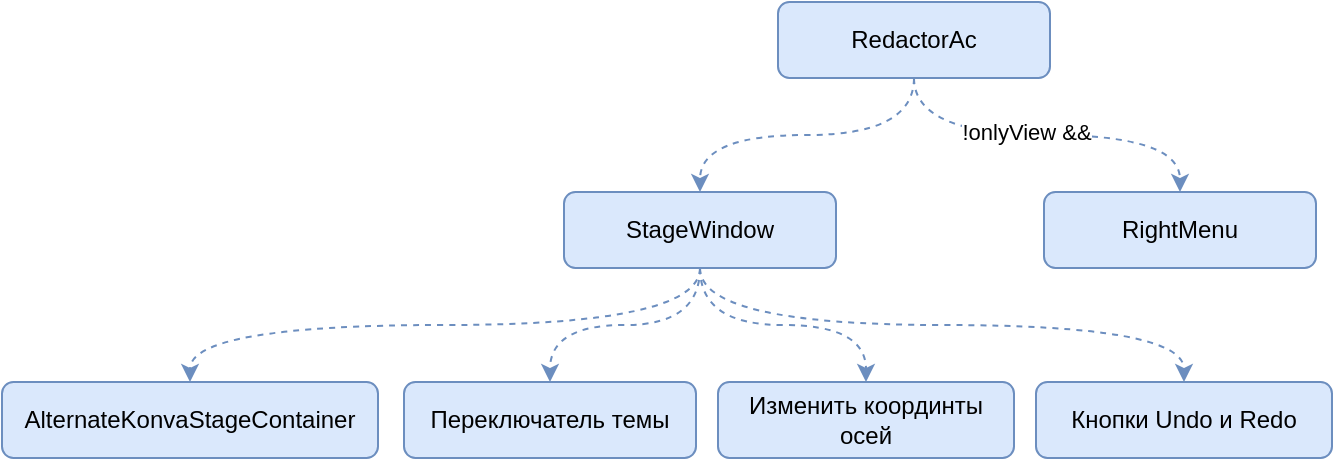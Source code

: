 <mxfile version="22.1.21" type="github" pages="4">
  <diagram id="Dn7dqpmF6mSncXrwK8MI" name="Схема компонентов">
    <mxGraphModel dx="1789" dy="921" grid="0" gridSize="10" guides="1" tooltips="1" connect="1" arrows="1" fold="1" page="0" pageScale="1" pageWidth="827" pageHeight="1169" math="0" shadow="0">
      <root>
        <mxCell id="0" />
        <mxCell id="1" parent="0" />
        <mxCell id="IEdEzR8oBrqv8DDq52Rw-3" style="edgeStyle=orthogonalEdgeStyle;rounded=0;orthogonalLoop=1;jettySize=auto;html=1;entryX=0.5;entryY=0;entryDx=0;entryDy=0;dashed=1;curved=1;fillColor=#dae8fc;strokeColor=#6c8ebf;" parent="1" source="IEdEzR8oBrqv8DDq52Rw-1" target="IEdEzR8oBrqv8DDq52Rw-2" edge="1">
          <mxGeometry relative="1" as="geometry" />
        </mxCell>
        <mxCell id="IEdEzR8oBrqv8DDq52Rw-5" style="edgeStyle=orthogonalEdgeStyle;shape=connector;curved=1;rounded=0;orthogonalLoop=1;jettySize=auto;html=1;entryX=0.5;entryY=0;entryDx=0;entryDy=0;dashed=1;labelBackgroundColor=default;strokeColor=#6c8ebf;align=center;verticalAlign=middle;fontFamily=Helvetica;fontSize=11;fontColor=default;endArrow=classic;fillColor=#dae8fc;" parent="1" source="IEdEzR8oBrqv8DDq52Rw-1" target="IEdEzR8oBrqv8DDq52Rw-4" edge="1">
          <mxGeometry relative="1" as="geometry" />
        </mxCell>
        <mxCell id="IEdEzR8oBrqv8DDq52Rw-6" value="!onlyView &amp;amp;&amp;amp;" style="edgeLabel;html=1;align=center;verticalAlign=middle;resizable=0;points=[];fontSize=11;fontFamily=Helvetica;fontColor=default;" parent="IEdEzR8oBrqv8DDq52Rw-5" vertex="1" connectable="0">
          <mxGeometry x="-0.108" y="2" relative="1" as="geometry">
            <mxPoint as="offset" />
          </mxGeometry>
        </mxCell>
        <mxCell id="IEdEzR8oBrqv8DDq52Rw-1" value="RedactorAc" style="rounded=1;whiteSpace=wrap;html=1;glass=0;fillColor=#dae8fc;strokeColor=#6c8ebf;" parent="1" vertex="1">
          <mxGeometry x="-156" y="-169" width="136" height="38" as="geometry" />
        </mxCell>
        <mxCell id="TvQ_HUu7PZspzUlKZL5N-2" style="edgeStyle=orthogonalEdgeStyle;shape=connector;curved=1;rounded=0;orthogonalLoop=1;jettySize=auto;html=1;entryX=0.5;entryY=0;entryDx=0;entryDy=0;dashed=1;labelBackgroundColor=default;strokeColor=#6c8ebf;align=center;verticalAlign=middle;fontFamily=Helvetica;fontSize=11;fontColor=default;endArrow=classic;fillColor=#dae8fc;exitX=0.5;exitY=1;exitDx=0;exitDy=0;" edge="1" parent="1" source="IEdEzR8oBrqv8DDq52Rw-2" target="TvQ_HUu7PZspzUlKZL5N-1">
          <mxGeometry relative="1" as="geometry" />
        </mxCell>
        <mxCell id="TvQ_HUu7PZspzUlKZL5N-4" style="edgeStyle=orthogonalEdgeStyle;shape=connector;curved=1;rounded=0;orthogonalLoop=1;jettySize=auto;html=1;entryX=0.5;entryY=0;entryDx=0;entryDy=0;dashed=1;labelBackgroundColor=default;strokeColor=#6c8ebf;align=center;verticalAlign=middle;fontFamily=Helvetica;fontSize=11;fontColor=default;endArrow=classic;fillColor=#dae8fc;" edge="1" parent="1" source="IEdEzR8oBrqv8DDq52Rw-2" target="TvQ_HUu7PZspzUlKZL5N-3">
          <mxGeometry relative="1" as="geometry" />
        </mxCell>
        <mxCell id="TvQ_HUu7PZspzUlKZL5N-7" style="edgeStyle=orthogonalEdgeStyle;shape=connector;curved=1;rounded=0;orthogonalLoop=1;jettySize=auto;html=1;entryX=0.5;entryY=0;entryDx=0;entryDy=0;dashed=1;labelBackgroundColor=default;strokeColor=#6c8ebf;align=center;verticalAlign=middle;fontFamily=Helvetica;fontSize=11;fontColor=default;endArrow=classic;fillColor=#dae8fc;exitX=0.5;exitY=1;exitDx=0;exitDy=0;" edge="1" parent="1" source="IEdEzR8oBrqv8DDq52Rw-2" target="TvQ_HUu7PZspzUlKZL5N-5">
          <mxGeometry relative="1" as="geometry" />
        </mxCell>
        <mxCell id="TvQ_HUu7PZspzUlKZL5N-8" style="edgeStyle=orthogonalEdgeStyle;shape=connector;curved=1;rounded=0;orthogonalLoop=1;jettySize=auto;html=1;entryX=0.5;entryY=0;entryDx=0;entryDy=0;dashed=1;labelBackgroundColor=default;strokeColor=#6c8ebf;align=center;verticalAlign=middle;fontFamily=Helvetica;fontSize=11;fontColor=default;endArrow=classic;fillColor=#dae8fc;exitX=0.5;exitY=1;exitDx=0;exitDy=0;" edge="1" parent="1" source="IEdEzR8oBrqv8DDq52Rw-2" target="TvQ_HUu7PZspzUlKZL5N-6">
          <mxGeometry relative="1" as="geometry" />
        </mxCell>
        <mxCell id="IEdEzR8oBrqv8DDq52Rw-2" value="StageWindow" style="rounded=1;whiteSpace=wrap;html=1;glass=0;fillColor=#dae8fc;strokeColor=#6c8ebf;" parent="1" vertex="1">
          <mxGeometry x="-263" y="-74" width="136" height="38" as="geometry" />
        </mxCell>
        <mxCell id="IEdEzR8oBrqv8DDq52Rw-4" value="RightMenu" style="rounded=1;whiteSpace=wrap;html=1;glass=0;fillColor=#dae8fc;strokeColor=#6c8ebf;" parent="1" vertex="1">
          <mxGeometry x="-23" y="-74" width="136" height="38" as="geometry" />
        </mxCell>
        <mxCell id="TvQ_HUu7PZspzUlKZL5N-1" value="AlternateKonvaStageContainer" style="rounded=1;whiteSpace=wrap;html=1;glass=0;fillColor=#dae8fc;strokeColor=#6c8ebf;" vertex="1" parent="1">
          <mxGeometry x="-544" y="21" width="188" height="38" as="geometry" />
        </mxCell>
        <mxCell id="TvQ_HUu7PZspzUlKZL5N-3" value="Переключатель темы" style="rounded=1;whiteSpace=wrap;html=1;glass=0;fillColor=#dae8fc;strokeColor=#6c8ebf;" vertex="1" parent="1">
          <mxGeometry x="-343" y="21" width="146" height="38" as="geometry" />
        </mxCell>
        <mxCell id="TvQ_HUu7PZspzUlKZL5N-5" value="Изменить координты осей" style="rounded=1;whiteSpace=wrap;html=1;glass=0;fillColor=#dae8fc;strokeColor=#6c8ebf;" vertex="1" parent="1">
          <mxGeometry x="-186" y="21" width="148" height="38" as="geometry" />
        </mxCell>
        <mxCell id="TvQ_HUu7PZspzUlKZL5N-6" value="Кнопки Undo и Redo" style="rounded=1;whiteSpace=wrap;html=1;glass=0;fillColor=#dae8fc;strokeColor=#6c8ebf;" vertex="1" parent="1">
          <mxGeometry x="-27" y="21" width="148" height="38" as="geometry" />
        </mxCell>
      </root>
    </mxGraphModel>
  </diagram>
  <diagram name="Удаление провода" id="9ix1DV9uNshWTJQ2-RFP">
    <mxGraphModel dx="3668" dy="1910" grid="0" gridSize="10" guides="1" tooltips="1" connect="1" arrows="1" fold="1" page="0" pageScale="1" pageWidth="827" pageHeight="1169" math="0" shadow="0">
      <root>
        <mxCell id="0" />
        <mxCell id="1" parent="0" />
        <mxCell id="2_Owt2D0Y6Xb2MZBWKSP-2" value="StageWindow.tsx" style="rounded=1;whiteSpace=wrap;html=1;glass=0;fillColor=#f8cecc;strokeColor=#b85450;" parent="1" vertex="1">
          <mxGeometry x="-145" y="-13" width="120" height="38" as="geometry" />
        </mxCell>
        <mxCell id="2_Owt2D0Y6Xb2MZBWKSP-20" value="AcNetworkWire.tsx" style="rounded=1;whiteSpace=wrap;html=1;glass=0;fillColor=#f8cecc;strokeColor=#b85450;" parent="1" vertex="1">
          <mxGeometry x="-548" y="-164" width="136" height="38" as="geometry" />
        </mxCell>
        <mxCell id="2_Owt2D0Y6Xb2MZBWKSP-21" style="edgeStyle=orthogonalEdgeStyle;rounded=0;orthogonalLoop=1;jettySize=auto;html=1;entryX=0.5;entryY=0;entryDx=0;entryDy=0;" parent="1" source="2_Owt2D0Y6Xb2MZBWKSP-22" target="2_Owt2D0Y6Xb2MZBWKSP-24" edge="1">
          <mxGeometry relative="1" as="geometry" />
        </mxCell>
        <mxCell id="2_Owt2D0Y6Xb2MZBWKSP-22" value="this.group.on(&#39;contextmenu&#39;,&amp;nbsp; ...)" style="rounded=1;whiteSpace=wrap;html=1;" parent="1" vertex="1">
          <mxGeometry x="-577" y="-104" width="194" height="30" as="geometry" />
        </mxCell>
        <mxCell id="2_Owt2D0Y6Xb2MZBWKSP-23" style="edgeStyle=orthogonalEdgeStyle;rounded=0;orthogonalLoop=1;jettySize=auto;html=1;" parent="1" source="2_Owt2D0Y6Xb2MZBWKSP-24" target="2_Owt2D0Y6Xb2MZBWKSP-26" edge="1">
          <mxGeometry relative="1" as="geometry" />
        </mxCell>
        <mxCell id="2_Owt2D0Y6Xb2MZBWKSP-24" value="this.deleteWire()" style="rounded=1;whiteSpace=wrap;html=1;" parent="1" vertex="1">
          <mxGeometry x="-537" y="-52" width="114" height="30" as="geometry" />
        </mxCell>
        <mxCell id="2_Owt2D0Y6Xb2MZBWKSP-30" style="edgeStyle=orthogonalEdgeStyle;rounded=0;orthogonalLoop=1;jettySize=auto;html=1;entryX=0.5;entryY=0;entryDx=0;entryDy=0;" parent="1" source="2_Owt2D0Y6Xb2MZBWKSP-26" target="2_Owt2D0Y6Xb2MZBWKSP-29" edge="1">
          <mxGeometry relative="1" as="geometry" />
        </mxCell>
        <mxCell id="2_Owt2D0Y6Xb2MZBWKSP-26" value="this.dispose();" style="rounded=1;whiteSpace=wrap;html=1;" parent="1" vertex="1">
          <mxGeometry x="-533" y="-1" width="106" height="30" as="geometry" />
        </mxCell>
        <mxCell id="2_Owt2D0Y6Xb2MZBWKSP-28" value="&lt;b&gt;&lt;font style=&quot;font-size: 14px;&quot;&gt;&amp;nbsp; Удаление провода&lt;/font&gt;&lt;/b&gt;" style="text;html=1;align=left;verticalAlign=middle;resizable=0;points=[];autosize=1;strokeColor=#6c8ebf;fillColor=#dae8fc;strokeWidth=0;fontSize=10;" parent="1" vertex="1">
          <mxGeometry x="-559.5" y="-215" width="159" height="29" as="geometry" />
        </mxCell>
        <mxCell id="2_Owt2D0Y6Xb2MZBWKSP-32" style="edgeStyle=orthogonalEdgeStyle;rounded=0;orthogonalLoop=1;jettySize=auto;html=1;entryX=0;entryY=0.5;entryDx=0;entryDy=0;" parent="1" source="2_Owt2D0Y6Xb2MZBWKSP-29" target="2_Owt2D0Y6Xb2MZBWKSP-31" edge="1">
          <mxGeometry relative="1" as="geometry" />
        </mxCell>
        <mxCell id="2_Owt2D0Y6Xb2MZBWKSP-29" value="this.routePoints.parent.deleteWireInList(this.id);" style="rounded=1;whiteSpace=wrap;html=1;" parent="1" vertex="1">
          <mxGeometry x="-617" y="52" width="274" height="30" as="geometry" />
        </mxCell>
        <mxCell id="2_Owt2D0Y6Xb2MZBWKSP-35" style="edgeStyle=orthogonalEdgeStyle;rounded=0;orthogonalLoop=1;jettySize=auto;html=1;entryX=0;entryY=0.5;entryDx=0;entryDy=0;" parent="1" source="2_Owt2D0Y6Xb2MZBWKSP-31" target="2_Owt2D0Y6Xb2MZBWKSP-34" edge="1">
          <mxGeometry relative="1" as="geometry" />
        </mxCell>
        <mxCell id="2_Owt2D0Y6Xb2MZBWKSP-53" style="edgeStyle=orthogonalEdgeStyle;rounded=0;orthogonalLoop=1;jettySize=auto;html=1;entryX=0.5;entryY=0;entryDx=0;entryDy=0;" parent="1" source="2_Owt2D0Y6Xb2MZBWKSP-31" target="2_Owt2D0Y6Xb2MZBWKSP-39" edge="1">
          <mxGeometry relative="1" as="geometry">
            <Array as="points">
              <mxPoint x="-96" y="125" />
              <mxPoint x="-480" y="125" />
            </Array>
          </mxGeometry>
        </mxCell>
        <mxCell id="2_Owt2D0Y6Xb2MZBWKSP-31" value="&amp;nbsp; field.registerDeleteInWireInList((value: string) =&amp;gt; { &lt;span style=&quot;white-space: pre;&quot;&gt;&#x9;&lt;/span&gt;dispatch(acNetworksRedactorDeleteWireInList(value)); &lt;br&gt;&amp;nbsp; });" style="rounded=1;whiteSpace=wrap;html=1;align=left;" parent="1" vertex="1">
          <mxGeometry x="-263" y="39.5" width="356" height="55" as="geometry" />
        </mxCell>
        <mxCell id="2_Owt2D0Y6Xb2MZBWKSP-33" value="alternateNetworkReducer.ts" style="rounded=1;whiteSpace=wrap;html=1;glass=0;fillColor=#f8cecc;strokeColor=#b85450;" parent="1" vertex="1">
          <mxGeometry x="236" y="-13" width="172" height="38" as="geometry" />
        </mxCell>
        <mxCell id="2_Owt2D0Y6Xb2MZBWKSP-63" style="edgeStyle=orthogonalEdgeStyle;rounded=0;orthogonalLoop=1;jettySize=auto;html=1;entryX=1;entryY=0.5;entryDx=0;entryDy=0;" parent="1" source="2_Owt2D0Y6Xb2MZBWKSP-34" target="2_Owt2D0Y6Xb2MZBWKSP-36" edge="1">
          <mxGeometry relative="1" as="geometry">
            <Array as="points">
              <mxPoint x="322" y="168" />
            </Array>
          </mxGeometry>
        </mxCell>
        <mxCell id="2_Owt2D0Y6Xb2MZBWKSP-34" value="&amp;nbsp; addedWires: state.redactorState.addedWires.filter(&lt;br&gt;&lt;span style=&quot;white-space: pre;&quot;&gt;&#x9;&lt;/span&gt;(item) =&amp;gt; item.id !== id&lt;br&gt;&amp;nbsp; )," style="rounded=1;whiteSpace=wrap;html=1;align=left;" parent="1" vertex="1">
          <mxGeometry x="175" y="39.5" width="294" height="55" as="geometry" />
        </mxCell>
        <mxCell id="2_Owt2D0Y6Xb2MZBWKSP-38" style="edgeStyle=orthogonalEdgeStyle;rounded=0;orthogonalLoop=1;jettySize=auto;html=1;entryX=0.5;entryY=0;entryDx=0;entryDy=0;" parent="1" source="2_Owt2D0Y6Xb2MZBWKSP-36" target="2_Owt2D0Y6Xb2MZBWKSP-37" edge="1">
          <mxGeometry relative="1" as="geometry" />
        </mxCell>
        <mxCell id="2_Owt2D0Y6Xb2MZBWKSP-36" value="useEffect((), [addedWires])" style="rounded=0;whiteSpace=wrap;html=1;glass=0;shadow=1;" parent="1" vertex="1">
          <mxGeometry x="-206" y="153" width="220" height="30" as="geometry" />
        </mxCell>
        <mxCell id="2_Owt2D0Y6Xb2MZBWKSP-37" value="условия не должны отработать" style="rounded=1;whiteSpace=wrap;html=1;align=center;fillColor=#fff2cc;strokeColor=#d6b656;" parent="1" vertex="1">
          <mxGeometry x="-205" y="207" width="218" height="31" as="geometry" />
        </mxCell>
        <mxCell id="2_Owt2D0Y6Xb2MZBWKSP-57" style="edgeStyle=orthogonalEdgeStyle;rounded=0;orthogonalLoop=1;jettySize=auto;html=1;entryX=0;entryY=0.5;entryDx=0;entryDy=0;" parent="1" source="2_Owt2D0Y6Xb2MZBWKSP-39" target="2_Owt2D0Y6Xb2MZBWKSP-56" edge="1">
          <mxGeometry relative="1" as="geometry" />
        </mxCell>
        <mxCell id="2_Owt2D0Y6Xb2MZBWKSP-39" value="this.routePoints.notify(&lt;br&gt;this.routePoints.parent, Cause.disposed, this);" style="rounded=1;whiteSpace=wrap;html=1;align=center;" parent="1" vertex="1">
          <mxGeometry x="-658" y="253" width="356" height="55" as="geometry" />
        </mxCell>
        <mxCell id="2_Owt2D0Y6Xb2MZBWKSP-60" style="edgeStyle=orthogonalEdgeStyle;rounded=0;orthogonalLoop=1;jettySize=auto;html=1;entryX=0.5;entryY=0;entryDx=0;entryDy=0;" parent="1" source="2_Owt2D0Y6Xb2MZBWKSP-42" target="2_Owt2D0Y6Xb2MZBWKSP-44" edge="1">
          <mxGeometry relative="1" as="geometry" />
        </mxCell>
        <mxCell id="2_Owt2D0Y6Xb2MZBWKSP-42" value="this.deleteWire(subject);" style="rounded=1;whiteSpace=wrap;html=1;align=center;" parent="1" vertex="1">
          <mxGeometry x="624" y="335" width="180" height="35" as="geometry" />
        </mxCell>
        <mxCell id="2_Owt2D0Y6Xb2MZBWKSP-48" style="edgeStyle=orthogonalEdgeStyle;rounded=0;orthogonalLoop=1;jettySize=auto;html=1;entryX=0.5;entryY=0;entryDx=0;entryDy=0;" parent="1" source="2_Owt2D0Y6Xb2MZBWKSP-44" target="2_Owt2D0Y6Xb2MZBWKSP-47" edge="1">
          <mxGeometry relative="1" as="geometry" />
        </mxCell>
        <mxCell id="2_Owt2D0Y6Xb2MZBWKSP-44" value="this.listWirePoint = this.listWirePoint.filter((item) =&amp;gt; item !== subject);" style="rounded=1;whiteSpace=wrap;html=1;align=center;" parent="1" vertex="1">
          <mxGeometry x="526" y="407" width="376" height="35" as="geometry" />
        </mxCell>
        <mxCell id="2_Owt2D0Y6Xb2MZBWKSP-61" style="edgeStyle=orthogonalEdgeStyle;rounded=0;orthogonalLoop=1;jettySize=auto;html=1;entryX=0.5;entryY=0;entryDx=0;entryDy=0;" parent="1" source="2_Owt2D0Y6Xb2MZBWKSP-47" target="2_Owt2D0Y6Xb2MZBWKSP-49" edge="1">
          <mxGeometry relative="1" as="geometry">
            <Array as="points">
              <mxPoint x="714" y="539" />
              <mxPoint x="-480" y="539" />
            </Array>
          </mxGeometry>
        </mxCell>
        <mxCell id="2_Owt2D0Y6Xb2MZBWKSP-47" value="if (this.selectedWire === subject) { this.selectedWire = undefined; }" style="rounded=1;whiteSpace=wrap;html=1;align=center;" parent="1" vertex="1">
          <mxGeometry x="526" y="472" width="376" height="35" as="geometry" />
        </mxCell>
        <mxCell id="2_Owt2D0Y6Xb2MZBWKSP-52" style="edgeStyle=orthogonalEdgeStyle;rounded=0;orthogonalLoop=1;jettySize=auto;html=1;" parent="1" source="2_Owt2D0Y6Xb2MZBWKSP-49" target="2_Owt2D0Y6Xb2MZBWKSP-51" edge="1">
          <mxGeometry relative="1" as="geometry" />
        </mxCell>
        <mxCell id="2_Owt2D0Y6Xb2MZBWKSP-49" value="this.group.visible(false);" style="rounded=1;whiteSpace=wrap;html=1;align=center;" parent="1" vertex="1">
          <mxGeometry x="-554" y="570" width="148" height="35" as="geometry" />
        </mxCell>
        <mxCell id="2_Owt2D0Y6Xb2MZBWKSP-65" style="edgeStyle=orthogonalEdgeStyle;rounded=0;orthogonalLoop=1;jettySize=auto;html=1;entryX=0.5;entryY=0;entryDx=0;entryDy=0;" parent="1" source="2_Owt2D0Y6Xb2MZBWKSP-51" target="2_Owt2D0Y6Xb2MZBWKSP-64" edge="1">
          <mxGeometry relative="1" as="geometry" />
        </mxCell>
        <mxCell id="2_Owt2D0Y6Xb2MZBWKSP-66" value="Логика отмены действия" style="edgeLabel;html=1;align=center;verticalAlign=middle;resizable=0;points=[];fontColor=#009900;" parent="2_Owt2D0Y6Xb2MZBWKSP-65" vertex="1" connectable="0">
          <mxGeometry x="-0.147" relative="1" as="geometry">
            <mxPoint as="offset" />
          </mxGeometry>
        </mxCell>
        <mxCell id="2_Owt2D0Y6Xb2MZBWKSP-51" value="this.enableViewPosition(false)" style="rounded=1;whiteSpace=wrap;html=1;align=center;" parent="1" vertex="1">
          <mxGeometry x="-575" y="654" width="190" height="35" as="geometry" />
        </mxCell>
        <mxCell id="2_Owt2D0Y6Xb2MZBWKSP-54" value="AcNetworkRoute.ts" style="rounded=1;whiteSpace=wrap;html=1;glass=0;fillColor=#f8cecc;strokeColor=#b85450;" parent="1" vertex="1">
          <mxGeometry x="628" y="205" width="172" height="38" as="geometry" />
        </mxCell>
        <mxCell id="2_Owt2D0Y6Xb2MZBWKSP-59" style="edgeStyle=orthogonalEdgeStyle;rounded=0;orthogonalLoop=1;jettySize=auto;html=1;entryX=0.5;entryY=0;entryDx=0;entryDy=0;" parent="1" source="2_Owt2D0Y6Xb2MZBWKSP-56" target="2_Owt2D0Y6Xb2MZBWKSP-42" edge="1">
          <mxGeometry relative="1" as="geometry" />
        </mxCell>
        <mxCell id="2_Owt2D0Y6Xb2MZBWKSP-56" value="this.deleteWire(subject);" style="rounded=1;whiteSpace=wrap;html=1;align=center;" parent="1" vertex="1">
          <mxGeometry x="624" y="263" width="180" height="35" as="geometry" />
        </mxCell>
        <mxCell id="2_Owt2D0Y6Xb2MZBWKSP-68" style="edgeStyle=orthogonalEdgeStyle;rounded=0;orthogonalLoop=1;jettySize=auto;html=1;entryX=0.5;entryY=0;entryDx=0;entryDy=0;" parent="1" source="2_Owt2D0Y6Xb2MZBWKSP-64" target="2_Owt2D0Y6Xb2MZBWKSP-67" edge="1">
          <mxGeometry relative="1" as="geometry" />
        </mxCell>
        <mxCell id="2_Owt2D0Y6Xb2MZBWKSP-64" value="this.routePoints.parent.setRedo([]);" style="rounded=1;whiteSpace=wrap;html=1;align=center;" parent="1" vertex="1">
          <mxGeometry x="-605" y="770" width="250" height="35" as="geometry" />
        </mxCell>
        <mxCell id="2_Owt2D0Y6Xb2MZBWKSP-71" style="edgeStyle=orthogonalEdgeStyle;rounded=0;orthogonalLoop=1;jettySize=auto;html=1;entryX=0;entryY=0.5;entryDx=0;entryDy=0;" parent="1" source="2_Owt2D0Y6Xb2MZBWKSP-67" target="2_Owt2D0Y6Xb2MZBWKSP-70" edge="1">
          <mxGeometry relative="1" as="geometry" />
        </mxCell>
        <mxCell id="2_Owt2D0Y6Xb2MZBWKSP-67" value="this.routePoints.parent.addUndo(setRecreateWire(this));" style="rounded=1;whiteSpace=wrap;html=1;align=center;" parent="1" vertex="1">
          <mxGeometry x="-642" y="849" width="324" height="35" as="geometry" />
        </mxCell>
        <mxCell id="2_Owt2D0Y6Xb2MZBWKSP-69" value="AcNetworkStage.tsx" style="rounded=1;whiteSpace=wrap;html=1;glass=0;fillColor=#f8cecc;strokeColor=#b85450;" parent="1" vertex="1">
          <mxGeometry x="1090" y="797" width="172" height="38" as="geometry" />
        </mxCell>
        <mxCell id="2_Owt2D0Y6Xb2MZBWKSP-73" style="edgeStyle=orthogonalEdgeStyle;rounded=0;orthogonalLoop=1;jettySize=auto;html=1;entryX=0.5;entryY=0;entryDx=0;entryDy=0;" parent="1" source="2_Owt2D0Y6Xb2MZBWKSP-70" target="2_Owt2D0Y6Xb2MZBWKSP-72" edge="1">
          <mxGeometry relative="1" as="geometry" />
        </mxCell>
        <mxCell id="2_Owt2D0Y6Xb2MZBWKSP-70" value="const dataWire = wire.getModel();" style="rounded=1;whiteSpace=wrap;html=1;align=center;" parent="1" vertex="1">
          <mxGeometry x="1070" y="849" width="212" height="35" as="geometry" />
        </mxCell>
        <mxCell id="2_Owt2D0Y6Xb2MZBWKSP-72" value="&amp;nbsp; return () =&amp;gt; { &lt;span style=&quot;white-space: pre;&quot;&gt;&#x9;&lt;/span&gt;wire.routePoints.parent.addInWireInList(dataWire);&lt;br&gt;&amp;nbsp; }" style="rounded=1;whiteSpace=wrap;html=1;align=left;" parent="1" vertex="1">
          <mxGeometry x="1023" y="914" width="306" height="49" as="geometry" />
        </mxCell>
      </root>
    </mxGraphModel>
  </diagram>
  <diagram name="Восстановление провода" id="tk-u76SJ59c4OEUD6Bp-">
    <mxGraphModel dx="3190" dy="1658" grid="0" gridSize="10" guides="1" tooltips="1" connect="1" arrows="1" fold="1" page="0" pageScale="1" pageWidth="827" pageHeight="1169" math="0" shadow="0">
      <root>
        <mxCell id="ixVKgck0-6eYC3YbtfQT-0" />
        <mxCell id="ixVKgck0-6eYC3YbtfQT-1" parent="ixVKgck0-6eYC3YbtfQT-0" />
        <mxCell id="ixVKgck0-6eYC3YbtfQT-3" value="AcNetworkStage.tsx" style="rounded=1;whiteSpace=wrap;html=1;glass=0;fillColor=#f8cecc;strokeColor=#b85450;" parent="ixVKgck0-6eYC3YbtfQT-1" vertex="1">
          <mxGeometry x="-548" y="-169" width="136" height="38" as="geometry" />
        </mxCell>
        <mxCell id="nxwpENH-MKVVQv4mK-P1-1" style="edgeStyle=orthogonalEdgeStyle;rounded=0;orthogonalLoop=1;jettySize=auto;html=1;entryX=0;entryY=0.5;entryDx=0;entryDy=0;" parent="ixVKgck0-6eYC3YbtfQT-1" source="ixVKgck0-6eYC3YbtfQT-5" target="nxwpENH-MKVVQv4mK-P1-0" edge="1">
          <mxGeometry relative="1" as="geometry" />
        </mxCell>
        <mxCell id="ixVKgck0-6eYC3YbtfQT-5" value="wire.routePoints.parent.addInWireInList(dataWire);" style="rounded=1;whiteSpace=wrap;html=1;" parent="ixVKgck0-6eYC3YbtfQT-1" vertex="1">
          <mxGeometry x="-627" y="-45.5" width="294" height="30" as="geometry" />
        </mxCell>
        <mxCell id="ixVKgck0-6eYC3YbtfQT-10" value="&lt;b&gt;&amp;nbsp; Восстановление провода&lt;/b&gt;" style="text;html=1;align=left;verticalAlign=middle;resizable=0;points=[];autosize=1;strokeColor=#6c8ebf;fillColor=#dae8fc;strokeWidth=0;fontSize=10;" parent="ixVKgck0-6eYC3YbtfQT-1" vertex="1">
          <mxGeometry x="-559.5" y="-213" width="153" height="25" as="geometry" />
        </mxCell>
        <mxCell id="qQ98OKygjjy3VeZGW7PP-0" value="StageWindow.tsx" style="rounded=1;whiteSpace=wrap;html=1;glass=0;fillColor=#f8cecc;strokeColor=#b85450;" parent="ixVKgck0-6eYC3YbtfQT-1" vertex="1">
          <mxGeometry x="-156" y="-169" width="136" height="38" as="geometry" />
        </mxCell>
        <mxCell id="Vzs8WnRllqQPEuOOTcrk-2" style="edgeStyle=orthogonalEdgeStyle;rounded=0;orthogonalLoop=1;jettySize=auto;html=1;entryX=0;entryY=0.5;entryDx=0;entryDy=0;" parent="ixVKgck0-6eYC3YbtfQT-1" source="nxwpENH-MKVVQv4mK-P1-0" target="Vzs8WnRllqQPEuOOTcrk-1" edge="1">
          <mxGeometry relative="1" as="geometry" />
        </mxCell>
        <mxCell id="nxwpENH-MKVVQv4mK-P1-0" value="&amp;nbsp; field.registerAddInWireInList((value: AlternateWireAndRail) =&amp;gt; { &lt;br&gt;&lt;span style=&quot;white-space: pre;&quot;&gt;&#x9;&lt;/span&gt;dispatch(acNetworksRedactorAddWireInList([value]));&lt;br&gt;&amp;nbsp; &amp;nbsp;});" style="rounded=1;whiteSpace=wrap;html=1;align=left;" parent="ixVKgck0-6eYC3YbtfQT-1" vertex="1">
          <mxGeometry x="-266" y="-58" width="356" height="55" as="geometry" />
        </mxCell>
        <mxCell id="Vzs8WnRllqQPEuOOTcrk-0" value="alternateNetworkReducer.ts" style="rounded=1;whiteSpace=wrap;html=1;glass=0;fillColor=#f8cecc;strokeColor=#b85450;" parent="ixVKgck0-6eYC3YbtfQT-1" vertex="1">
          <mxGeometry x="246" y="-169" width="172" height="38" as="geometry" />
        </mxCell>
        <mxCell id="EDL65SEZe9voZeho7YMD-3" style="edgeStyle=orthogonalEdgeStyle;rounded=0;orthogonalLoop=1;jettySize=auto;html=1;entryX=1;entryY=0.5;entryDx=0;entryDy=0;" parent="ixVKgck0-6eYC3YbtfQT-1" source="Vzs8WnRllqQPEuOOTcrk-1" target="EDL65SEZe9voZeho7YMD-1" edge="1">
          <mxGeometry relative="1" as="geometry">
            <Array as="points">
              <mxPoint x="334" y="56.5" />
            </Array>
          </mxGeometry>
        </mxCell>
        <mxCell id="Vzs8WnRllqQPEuOOTcrk-1" value="&amp;nbsp; addedWires: [...state.redactorState.addedWires, ...action.payload],&lt;br&gt;&amp;nbsp; redactorWire: action.payload.pop(),&lt;br&gt;&amp;nbsp; isRestoring: !!action.payload.isRestoring" style="rounded=1;whiteSpace=wrap;html=1;align=left;" parent="ixVKgck0-6eYC3YbtfQT-1" vertex="1">
          <mxGeometry x="154" y="-58" width="371" height="55" as="geometry" />
        </mxCell>
        <mxCell id="EDL65SEZe9voZeho7YMD-0" style="edgeStyle=orthogonalEdgeStyle;rounded=0;orthogonalLoop=1;jettySize=auto;html=1;entryX=0.5;entryY=0;entryDx=0;entryDy=0;" parent="ixVKgck0-6eYC3YbtfQT-1" source="EDL65SEZe9voZeho7YMD-1" target="EDL65SEZe9voZeho7YMD-2" edge="1">
          <mxGeometry relative="1" as="geometry" />
        </mxCell>
        <mxCell id="EDL65SEZe9voZeho7YMD-1" value="useEffect((), [addedWires])" style="rounded=0;whiteSpace=wrap;html=1;glass=0;shadow=1;" parent="ixVKgck0-6eYC3YbtfQT-1" vertex="1">
          <mxGeometry x="-198" y="41.5" width="220" height="30" as="geometry" />
        </mxCell>
        <mxCell id="EDL65SEZe9voZeho7YMD-2" value="условие не должно отработать" style="rounded=1;whiteSpace=wrap;html=1;align=center;fillColor=#fff2cc;strokeColor=#d6b656;" parent="ixVKgck0-6eYC3YbtfQT-1" vertex="1">
          <mxGeometry x="-209" y="95.5" width="242" height="31" as="geometry" />
        </mxCell>
        <mxCell id="HxIH8f2-Rpj4ufZOKCCu-1" style="edgeStyle=orthogonalEdgeStyle;rounded=0;orthogonalLoop=1;jettySize=auto;html=1;entryX=0.5;entryY=0;entryDx=0;entryDy=0;" parent="ixVKgck0-6eYC3YbtfQT-1" source="HxIH8f2-Rpj4ufZOKCCu-0" target="ixVKgck0-6eYC3YbtfQT-5" edge="1">
          <mxGeometry relative="1" as="geometry" />
        </mxCell>
        <mxCell id="HxIH8f2-Rpj4ufZOKCCu-0" value="wire.restore()" style="rounded=1;whiteSpace=wrap;html=1;" parent="ixVKgck0-6eYC3YbtfQT-1" vertex="1">
          <mxGeometry x="-532" y="-103" width="104" height="30" as="geometry" />
        </mxCell>
      </root>
    </mxGraphModel>
  </diagram>
  <diagram id="wpHBu03TLu2FVvM1WGO2" name="Перемещение провода">
    <mxGraphModel dx="4785" dy="3088" grid="0" gridSize="10" guides="1" tooltips="1" connect="1" arrows="1" fold="1" page="0" pageScale="1" pageWidth="827" pageHeight="1169" math="0" shadow="0">
      <root>
        <mxCell id="0" />
        <mxCell id="1" parent="0" />
        <mxCell id="xjbS8pxj6JZCXD4tyK3R-1" value="AcNetworkWire.tsx" style="rounded=1;whiteSpace=wrap;html=1;glass=0;fillColor=#f8cecc;strokeColor=#b85450;" vertex="1" parent="1">
          <mxGeometry x="-731" y="-1086" width="136" height="38" as="geometry" />
        </mxCell>
        <mxCell id="xjbS8pxj6JZCXD4tyK3R-3" value="&lt;b&gt;&amp;nbsp; Через сцену&lt;/b&gt;" style="text;html=1;align=left;verticalAlign=middle;resizable=0;points=[];autosize=1;strokeColor=#6c8ebf;fillColor=#dae8fc;strokeWidth=0;fontSize=10;" vertex="1" parent="1">
          <mxGeometry x="-706.5" y="-1130" width="87" height="25" as="geometry" />
        </mxCell>
        <mxCell id="xjbS8pxj6JZCXD4tyK3R-5" value="&amp;nbsp; this.group.on(&#39;dragmove&#39;, () =&amp;gt; { &lt;span style=&quot;&quot;&gt;&lt;span style=&quot;white-space: pre;&quot;&gt;&amp;nbsp;&amp;nbsp;&amp;nbsp;&amp;nbsp;&lt;/span&gt;&lt;/span&gt;this.changeWirePositionData() &lt;br&gt;&amp;nbsp; });" style="rounded=1;whiteSpace=wrap;html=1;align=left;" vertex="1" parent="1">
          <mxGeometry x="-762" y="-943" width="198" height="49" as="geometry" />
        </mxCell>
        <mxCell id="xjbS8pxj6JZCXD4tyK3R-7" value="&amp;nbsp; this.group.on(&#39;dragstart&lt;span style=&quot;background-color: initial;&quot;&gt;&#39;, () =&amp;gt; { &lt;/span&gt;&lt;span style=&quot;background-color: initial;&quot;&gt;&lt;span style=&quot;&quot;&gt;&amp;nbsp; &amp;nbsp;&amp;nbsp;&lt;span style=&quot;white-space: pre;&quot;&gt;&#x9;&lt;/span&gt;&lt;/span&gt;&lt;/span&gt;this.prepareUndoFunction()&lt;br&gt;&amp;nbsp; });" style="rounded=1;whiteSpace=wrap;html=1;align=left;" vertex="1" parent="1">
          <mxGeometry x="-762" y="-1008" width="198" height="49" as="geometry" />
        </mxCell>
        <mxCell id="0R0Bw7NCmZzF0Mw_CzW5-4" style="edgeStyle=orthogonalEdgeStyle;rounded=0;orthogonalLoop=1;jettySize=auto;html=1;entryX=0.5;entryY=0;entryDx=0;entryDy=0;" edge="1" parent="1" source="xjbS8pxj6JZCXD4tyK3R-8" target="0R0Bw7NCmZzF0Mw_CzW5-3">
          <mxGeometry relative="1" as="geometry" />
        </mxCell>
        <mxCell id="xjbS8pxj6JZCXD4tyK3R-8" value="&amp;nbsp; this.group.on(&#39;dragend&#39;, () =&amp;gt; { &lt;span style=&quot;&quot;&gt;&lt;span style=&quot;&quot;&gt;&amp;nbsp;&amp;nbsp;&amp;nbsp;&amp;nbsp;&lt;/span&gt;&lt;/span&gt;this.sendWirePositionData() &lt;br&gt;&amp;nbsp; });" style="rounded=1;whiteSpace=wrap;html=1;align=left;" vertex="1" parent="1">
          <mxGeometry x="-762" y="-878" width="198" height="49" as="geometry" />
        </mxCell>
        <mxCell id="0R0Bw7NCmZzF0Mw_CzW5-1" value="Сохранение первоначального положения для отмены действия" style="rounded=0;whiteSpace=wrap;html=1;glass=0;fillColor=#d5e8d4;strokeColor=#82b366;" vertex="1" parent="1">
          <mxGeometry x="-545" y="-1000" width="217" height="38" as="geometry" />
        </mxCell>
        <mxCell id="0R0Bw7NCmZzF0Mw_CzW5-2" value="Меняем информацию о координатах в левом верхнем углу" style="rounded=0;whiteSpace=wrap;html=1;glass=0;fillColor=#d5e8d4;strokeColor=#82b366;" vertex="1" parent="1">
          <mxGeometry x="-545" y="-937.5" width="217" height="38" as="geometry" />
        </mxCell>
        <mxCell id="0R0Bw7NCmZzF0Mw_CzW5-8" style="edgeStyle=orthogonalEdgeStyle;rounded=0;orthogonalLoop=1;jettySize=auto;html=1;entryX=0;entryY=0.5;entryDx=0;entryDy=0;" edge="1" parent="1" source="0R0Bw7NCmZzF0Mw_CzW5-3" target="0R0Bw7NCmZzF0Mw_CzW5-7">
          <mxGeometry relative="1" as="geometry" />
        </mxCell>
        <mxCell id="0R0Bw7NCmZzF0Mw_CzW5-3" value="this.routePoints.parent.changePostionSelectedWire(...)" style="rounded=1;whiteSpace=wrap;html=1;align=center;" vertex="1" parent="1">
          <mxGeometry x="-820" y="-786" width="314" height="49" as="geometry" />
        </mxCell>
        <mxCell id="0R0Bw7NCmZzF0Mw_CzW5-5" value="StageWindow.tsx" style="rounded=1;whiteSpace=wrap;html=1;glass=0;fillColor=#f8cecc;strokeColor=#b85450;" vertex="1" parent="1">
          <mxGeometry x="-211.5" y="-836" width="136" height="38" as="geometry" />
        </mxCell>
        <mxCell id="vV3Cxvkn6PPeNDj8073b-3" style="edgeStyle=orthogonalEdgeStyle;rounded=0;orthogonalLoop=1;jettySize=auto;html=1;entryX=0;entryY=0.5;entryDx=0;entryDy=0;" edge="1" parent="1" source="0R0Bw7NCmZzF0Mw_CzW5-7" target="vV3Cxvkn6PPeNDj8073b-1">
          <mxGeometry relative="1" as="geometry" />
        </mxCell>
        <mxCell id="0R0Bw7NCmZzF0Mw_CzW5-7" value="&amp;nbsp; field.registerChangePosition((properties: string, value: number) =&amp;gt; {&amp;nbsp; &amp;nbsp; &amp;nbsp; &amp;nbsp; dispatch(acNetworksRedactorAddParam(properties, value)); &lt;br&gt;&amp;nbsp; });" style="rounded=1;whiteSpace=wrap;html=1;align=left;" vertex="1" parent="1">
          <mxGeometry x="-335" y="-786" width="383" height="49" as="geometry" />
        </mxCell>
        <mxCell id="0R0Bw7NCmZzF0Mw_CzW5-9" value="alternateNetworkReducer.ts" style="rounded=1;whiteSpace=wrap;html=1;glass=0;fillColor=#f8cecc;strokeColor=#b85450;" vertex="1" parent="1">
          <mxGeometry x="199" y="-836" width="194" height="38" as="geometry" />
        </mxCell>
        <mxCell id="vV3Cxvkn6PPeNDj8073b-1" value="Изменение&amp;nbsp;horizontalPosition и&amp;nbsp;heightPosition" style="rounded=1;whiteSpace=wrap;html=1;align=center;fillColor=#fff2cc;strokeColor=#d6b656;" vertex="1" parent="1">
          <mxGeometry x="156" y="-777" width="280" height="31" as="geometry" />
        </mxCell>
        <mxCell id="jmL33sJHO7H6Gt8D5GWE-1" value="RightMenu.tsx" style="rounded=1;whiteSpace=wrap;html=1;glass=0;fillColor=#f8cecc;strokeColor=#b85450;" vertex="1" parent="1">
          <mxGeometry x="810" y="-1086" width="136" height="38" as="geometry" />
        </mxCell>
        <mxCell id="jmL33sJHO7H6Gt8D5GWE-2" value="&lt;b&gt;&amp;nbsp; Через меню&lt;/b&gt;" style="text;html=1;align=left;verticalAlign=middle;resizable=0;points=[];autosize=1;strokeColor=#6c8ebf;fillColor=#dae8fc;strokeWidth=0;fontSize=10;" vertex="1" parent="1">
          <mxGeometry x="834.5" y="-1130" width="85" height="25" as="geometry" />
        </mxCell>
        <mxCell id="jmL33sJHO7H6Gt8D5GWE-32" style="edgeStyle=orthogonalEdgeStyle;rounded=0;orthogonalLoop=1;jettySize=auto;html=1;entryX=0;entryY=0.5;entryDx=0;entryDy=0;" edge="1" parent="1" source="jmL33sJHO7H6Gt8D5GWE-4" target="jmL33sJHO7H6Gt8D5GWE-31">
          <mxGeometry relative="1" as="geometry" />
        </mxCell>
        <mxCell id="aeHPhifCf9QvXwRNkwQz-3" style="edgeStyle=orthogonalEdgeStyle;shape=connector;rounded=0;orthogonalLoop=1;jettySize=auto;html=1;entryX=0.5;entryY=0;entryDx=0;entryDy=0;labelBackgroundColor=default;strokeColor=default;align=center;verticalAlign=middle;fontFamily=Helvetica;fontSize=11;fontColor=default;endArrow=classic;" edge="1" parent="1" source="jmL33sJHO7H6Gt8D5GWE-4" target="aeHPhifCf9QvXwRNkwQz-1">
          <mxGeometry relative="1" as="geometry" />
        </mxCell>
        <mxCell id="jmL33sJHO7H6Gt8D5GWE-4" value="&amp;nbsp; batch(() =&amp;gt; { &lt;br&gt;&lt;span style=&quot;white-space: pre;&quot;&gt;&#x9;&lt;/span&gt;if (!edit) dispatch(acNetworkRedactorChangeFromRightMenu(true)); &lt;span style=&quot;white-space: pre;&quot;&gt;&#x9;&lt;/span&gt;dispatch(acNetworksRedactorAddParam(fieldName, +value.toFixed(3)));&lt;br&gt;&amp;nbsp; });" style="rounded=1;whiteSpace=wrap;html=1;align=left;" vertex="1" parent="1">
          <mxGeometry x="655" y="-1030" width="446" height="69" as="geometry" />
        </mxCell>
        <mxCell id="jmL33sJHO7H6Gt8D5GWE-28" value="Логика по сворачиванию полей ввода" style="rounded=1;whiteSpace=wrap;html=1;align=center;fillColor=#fff2cc;strokeColor=#d6b656;" vertex="1" parent="1">
          <mxGeometry x="737" y="-605" width="280" height="31" as="geometry" />
        </mxCell>
        <mxCell id="jmL33sJHO7H6Gt8D5GWE-30" value="alternateNetworkReducer.ts" style="rounded=1;whiteSpace=wrap;html=1;glass=0;fillColor=#f8cecc;strokeColor=#b85450;" vertex="1" parent="1">
          <mxGeometry x="1227" y="-1086" width="194" height="38" as="geometry" />
        </mxCell>
        <mxCell id="jmL33sJHO7H6Gt8D5GWE-31" value="Изменение&amp;nbsp;horizontalPosition и&amp;nbsp;heightPosition" style="rounded=1;whiteSpace=wrap;html=1;align=center;fillColor=#fff2cc;strokeColor=#d6b656;" vertex="1" parent="1">
          <mxGeometry x="1184" y="-1011" width="280" height="31" as="geometry" />
        </mxCell>
        <mxCell id="jmL33sJHO7H6Gt8D5GWE-36" style="edgeStyle=orthogonalEdgeStyle;rounded=0;orthogonalLoop=1;jettySize=auto;html=1;entryX=0.5;entryY=0;entryDx=0;entryDy=0;exitX=0;exitY=0.5;exitDx=0;exitDy=0;" edge="1" parent="1" source="jmL33sJHO7H6Gt8D5GWE-39" target="jmL33sJHO7H6Gt8D5GWE-41">
          <mxGeometry relative="1" as="geometry" />
        </mxCell>
        <mxCell id="jmL33sJHO7H6Gt8D5GWE-37" value="Да" style="edgeLabel;html=1;align=center;verticalAlign=middle;resizable=0;points=[];" vertex="1" connectable="0" parent="jmL33sJHO7H6Gt8D5GWE-36">
          <mxGeometry x="-0.682" y="-4" relative="1" as="geometry">
            <mxPoint as="offset" />
          </mxGeometry>
        </mxCell>
        <mxCell id="jmL33sJHO7H6Gt8D5GWE-39" value="stage &amp;amp;&amp;amp; routePoints &amp;amp;&amp;amp; routePoints.selectedWire" style="rounded=1;whiteSpace=wrap;html=1;align=center;" vertex="1" parent="1">
          <mxGeometry x="1780" y="-872" width="309" height="49" as="geometry" />
        </mxCell>
        <mxCell id="jmL33sJHO7H6Gt8D5GWE-40" style="edgeStyle=orthogonalEdgeStyle;rounded=0;orthogonalLoop=1;jettySize=auto;html=1;entryX=0.5;entryY=0;entryDx=0;entryDy=0;" edge="1" parent="1" source="jmL33sJHO7H6Gt8D5GWE-41" target="jmL33sJHO7H6Gt8D5GWE-45">
          <mxGeometry relative="1" as="geometry" />
        </mxCell>
        <mxCell id="jmL33sJHO7H6Gt8D5GWE-41" value="const wire = routePoints.selectedWire" style="rounded=1;whiteSpace=wrap;html=1;align=center;" vertex="1" parent="1">
          <mxGeometry x="1627" y="-799" width="227" height="32" as="geometry" />
        </mxCell>
        <mxCell id="aeHPhifCf9QvXwRNkwQz-6" style="edgeStyle=orthogonalEdgeStyle;shape=connector;rounded=0;orthogonalLoop=1;jettySize=auto;html=1;entryX=0.5;entryY=0;entryDx=0;entryDy=0;labelBackgroundColor=default;strokeColor=default;align=center;verticalAlign=middle;fontFamily=Helvetica;fontSize=11;fontColor=default;endArrow=classic;exitX=0.5;exitY=1;exitDx=0;exitDy=0;" edge="1" parent="1" source="jmL33sJHO7H6Gt8D5GWE-43" target="jmL33sJHO7H6Gt8D5GWE-28">
          <mxGeometry relative="1" as="geometry" />
        </mxCell>
        <mxCell id="jmL33sJHO7H6Gt8D5GWE-43" value="wire.changeWirePositionData(...)" style="rounded=1;whiteSpace=wrap;html=1;align=center;" vertex="1" parent="1">
          <mxGeometry x="1627" y="-682" width="227" height="32" as="geometry" />
        </mxCell>
        <mxCell id="jmL33sJHO7H6Gt8D5GWE-44" style="edgeStyle=orthogonalEdgeStyle;rounded=0;orthogonalLoop=1;jettySize=auto;html=1;entryX=0.5;entryY=0;entryDx=0;entryDy=0;" edge="1" parent="1" source="jmL33sJHO7H6Gt8D5GWE-45" target="jmL33sJHO7H6Gt8D5GWE-43">
          <mxGeometry relative="1" as="geometry" />
        </mxCell>
        <mxCell id="jmL33sJHO7H6Gt8D5GWE-45" value="Смена позиций объектов на сцене" style="rounded=1;whiteSpace=wrap;html=1;align=center;fillColor=#fff2cc;strokeColor=#d6b656;" vertex="1" parent="1">
          <mxGeometry x="1600.5" y="-743" width="280" height="31" as="geometry" />
        </mxCell>
        <mxCell id="jmL33sJHO7H6Gt8D5GWE-47" value="RedactorAc.tsx" style="rounded=1;whiteSpace=wrap;html=1;glass=0;fillColor=#f8cecc;strokeColor=#b85450;" vertex="1" parent="1">
          <mxGeometry x="1859" y="-975.5" width="136" height="38" as="geometry" />
        </mxCell>
        <mxCell id="aeHPhifCf9QvXwRNkwQz-5" style="edgeStyle=orthogonalEdgeStyle;shape=connector;rounded=0;orthogonalLoop=1;jettySize=auto;html=1;entryX=0.5;entryY=0;entryDx=0;entryDy=0;labelBackgroundColor=default;strokeColor=default;align=center;verticalAlign=middle;fontFamily=Helvetica;fontSize=11;fontColor=default;endArrow=classic;" edge="1" parent="1" source="aeHPhifCf9QvXwRNkwQz-1" target="jmL33sJHO7H6Gt8D5GWE-39">
          <mxGeometry relative="1" as="geometry" />
        </mxCell>
        <mxCell id="aeHPhifCf9QvXwRNkwQz-1" value="onChangeWirePosition(...)" style="rounded=1;whiteSpace=wrap;html=1;align=center;" vertex="1" parent="1">
          <mxGeometry x="787" y="-922" width="182" height="35" as="geometry" />
        </mxCell>
        <mxCell id="aeHPhifCf9QvXwRNkwQz-7" value="Смена информации о координатах на сцене" style="rounded=1;whiteSpace=wrap;html=1;align=center;fillColor=#fff2cc;strokeColor=#d6b656;" vertex="1" parent="1">
          <mxGeometry x="1864" y="-681" width="280" height="31" as="geometry" />
        </mxCell>
      </root>
    </mxGraphModel>
  </diagram>
</mxfile>
